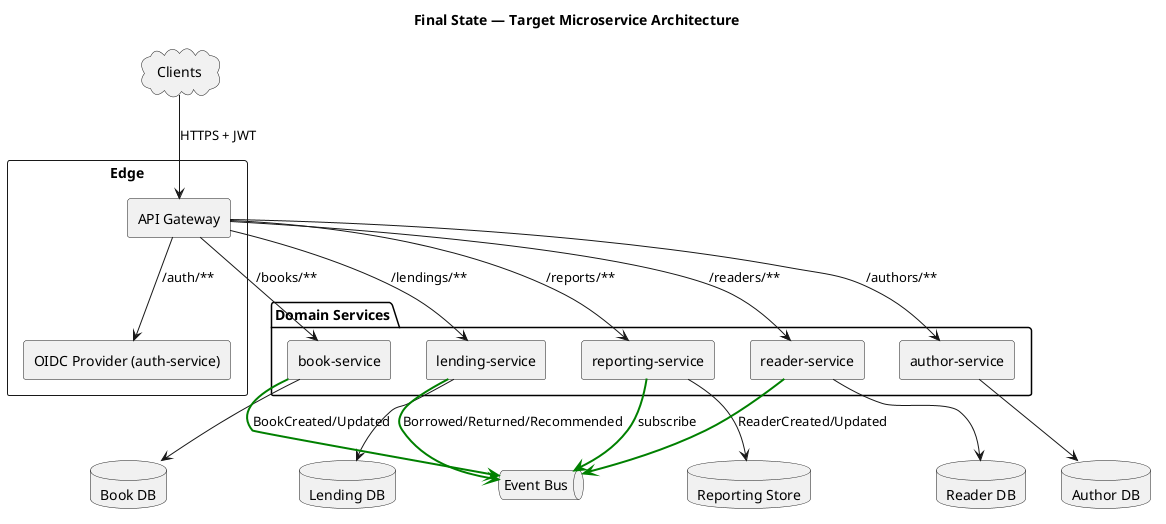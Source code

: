 @startuml
title Final State — Target Microservice Architecture

skinparam componentStyle rectangle
skinparam shadowing false

cloud "Clients" as Clients
rectangle "Edge" {
  [API Gateway] as Gateway
  [OIDC Provider (auth-service)] as Auth
}
package "Domain Services" {
  [reader-service] as Reader
  [author-service] as Author
  [book-service] as Book
  [lending-service] as Lending
  [reporting-service] as Reporting
}
queue "Event Bus" as Bus
database "Reader DB" as ReaderDB
database "Author DB" as AuthorDB
database "Book DB" as BookDB
database "Lending DB" as LendingDB
database "Reporting Store" as ReportDB

Clients --> Gateway : HTTPS + JWT
Gateway --> Auth : /auth/**
Gateway --> Reader : /readers/**
Gateway --> Author : /authors/**
Gateway --> Book : /books/**
Gateway --> Lending : /lendings/**
Gateway --> Reporting : /reports/**

Reader --> ReaderDB
Author --> AuthorDB
Book --> BookDB
Lending --> LendingDB
Reporting --> ReportDB

Lending -[#green,bold]-> Bus : Borrowed/Returned/Recommended
Book -[#green,bold]-> Bus : BookCreated/Updated
Reader -[#green,bold]-> Bus : ReaderCreated/Updated
Reporting -[#green,bold]-> Bus : subscribe

@enduml
